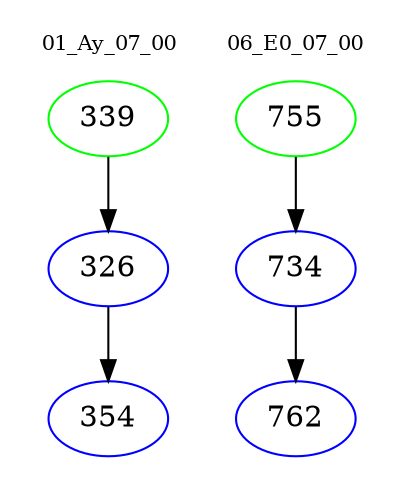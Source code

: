 digraph{
subgraph cluster_0 {
color = white
label = "01_Ay_07_00";
fontsize=10;
T0_339 [label="339", color="green"]
T0_339 -> T0_326 [color="black"]
T0_326 [label="326", color="blue"]
T0_326 -> T0_354 [color="black"]
T0_354 [label="354", color="blue"]
}
subgraph cluster_1 {
color = white
label = "06_E0_07_00";
fontsize=10;
T1_755 [label="755", color="green"]
T1_755 -> T1_734 [color="black"]
T1_734 [label="734", color="blue"]
T1_734 -> T1_762 [color="black"]
T1_762 [label="762", color="blue"]
}
}
